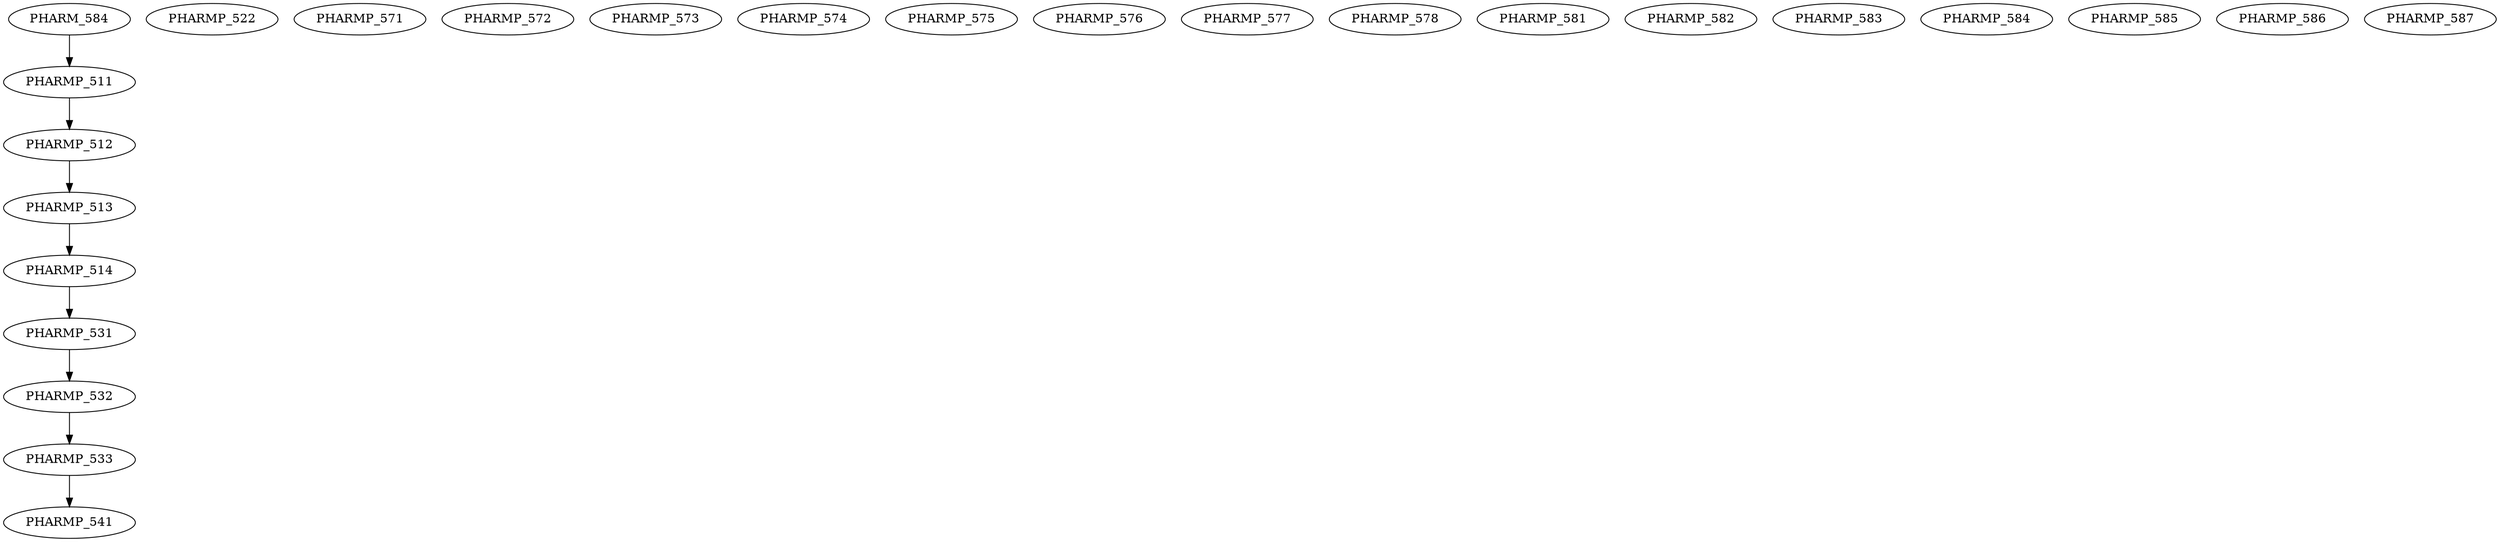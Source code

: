 digraph G {
    edge [color=black];
    PHARM_584 -> PHARMP_511;
    edge [color=black];
    PHARMP_511 -> PHARMP_512;
    edge [color=black];
    PHARMP_512 -> PHARMP_513;
    edge [color=black];
    PHARMP_513 -> PHARMP_514;
    PHARMP_522;
    edge [color=black];
    PHARMP_514 -> PHARMP_531;
    edge [color=black];
    PHARMP_531 -> PHARMP_532;
    edge [color=black];
    PHARMP_532 -> PHARMP_533;
    edge [color=black];
    PHARMP_533 -> PHARMP_541;
    PHARMP_571;
    PHARMP_572;
    PHARMP_573;
    PHARMP_574;
    PHARMP_575;
    PHARMP_576;
    PHARMP_577;
    PHARMP_578;
    PHARMP_581;
    PHARMP_582;
    PHARMP_583;
    PHARMP_584;
    PHARMP_585;
    PHARMP_586;
    PHARMP_587;
}
